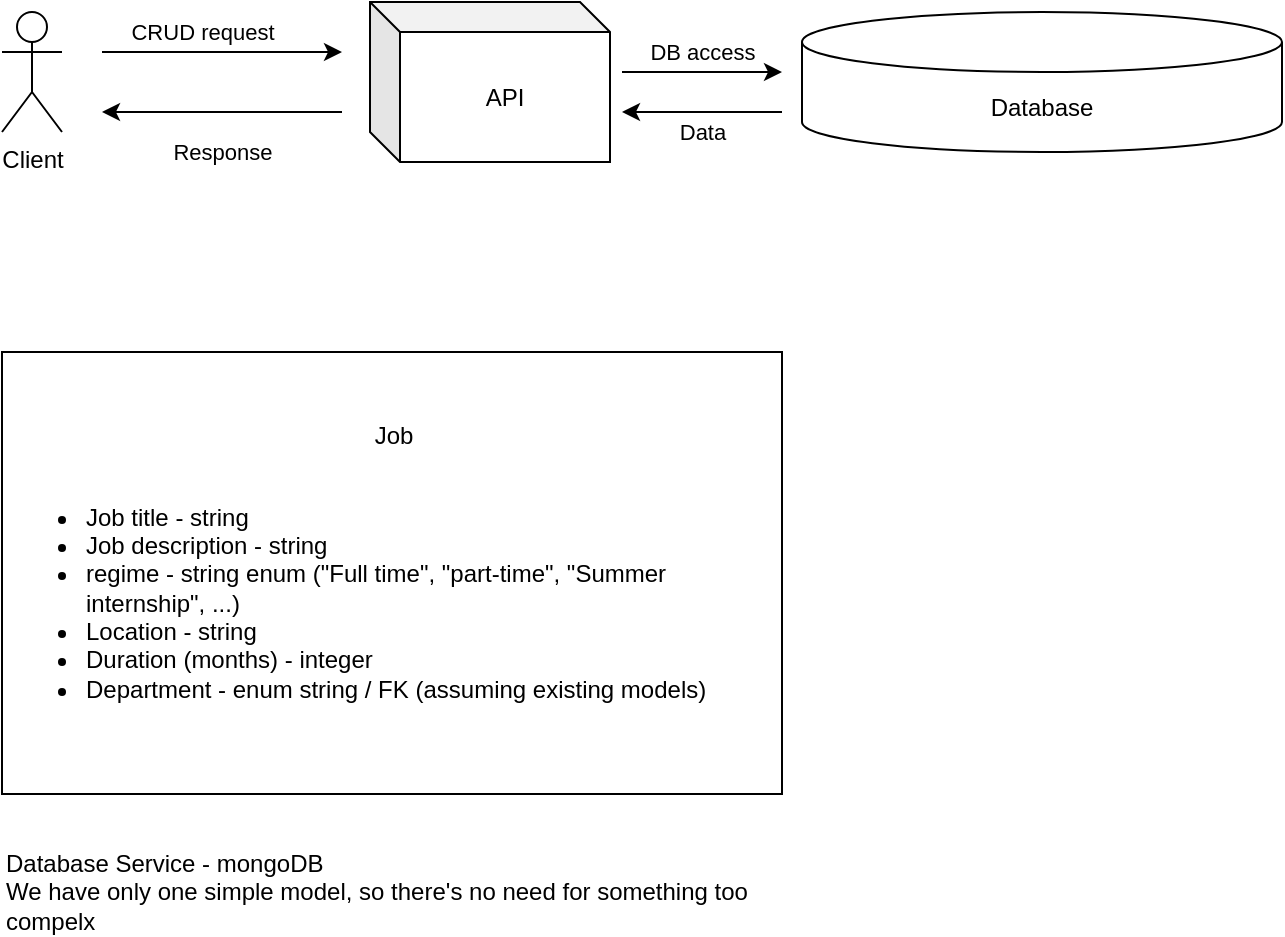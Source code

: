 <mxfile version="13.9.2" type="device"><diagram id="q6umVFENACCqkygST78F" name="Page-1"><mxGraphModel dx="868" dy="450" grid="1" gridSize="10" guides="1" tooltips="1" connect="1" arrows="1" fold="1" page="1" pageScale="1" pageWidth="827" pageHeight="1169" math="0" shadow="0"><root><mxCell id="0"/><mxCell id="1" parent="0"/><mxCell id="RSmbU8dXdG4MmS2xoTUp-1" value="Database" style="shape=cylinder3;whiteSpace=wrap;html=1;boundedLbl=1;backgroundOutline=1;size=15;" vertex="1" parent="1"><mxGeometry x="510" y="210" width="240" height="70" as="geometry"/></mxCell><mxCell id="RSmbU8dXdG4MmS2xoTUp-2" value="Client" style="shape=umlActor;verticalLabelPosition=bottom;verticalAlign=top;html=1;outlineConnect=0;" vertex="1" parent="1"><mxGeometry x="110" y="210" width="30" height="60" as="geometry"/></mxCell><mxCell id="RSmbU8dXdG4MmS2xoTUp-6" value="API" style="shape=cube;whiteSpace=wrap;html=1;boundedLbl=1;backgroundOutline=1;darkOpacity=0.05;darkOpacity2=0.1;size=15;" vertex="1" parent="1"><mxGeometry x="294" y="205" width="120" height="80" as="geometry"/></mxCell><mxCell id="RSmbU8dXdG4MmS2xoTUp-8" value="" style="endArrow=classic;html=1;" edge="1" parent="1"><mxGeometry width="50" height="50" relative="1" as="geometry"><mxPoint x="160" y="230" as="sourcePoint"/><mxPoint x="280" y="230" as="targetPoint"/></mxGeometry></mxCell><mxCell id="RSmbU8dXdG4MmS2xoTUp-9" value="CRUD request" style="edgeLabel;html=1;align=center;verticalAlign=middle;resizable=0;points=[];" vertex="1" connectable="0" parent="RSmbU8dXdG4MmS2xoTUp-8"><mxGeometry x="-0.317" y="-4" relative="1" as="geometry"><mxPoint x="9" y="-14" as="offset"/></mxGeometry></mxCell><mxCell id="RSmbU8dXdG4MmS2xoTUp-10" value="" style="endArrow=classic;html=1;" edge="1" parent="1"><mxGeometry width="50" height="50" relative="1" as="geometry"><mxPoint x="420" y="240" as="sourcePoint"/><mxPoint x="500" y="240" as="targetPoint"/></mxGeometry></mxCell><mxCell id="RSmbU8dXdG4MmS2xoTUp-11" value="DB access" style="edgeLabel;html=1;align=center;verticalAlign=middle;resizable=0;points=[];" vertex="1" connectable="0" parent="RSmbU8dXdG4MmS2xoTUp-10"><mxGeometry x="0.4" y="-1" relative="1" as="geometry"><mxPoint x="-16" y="-11" as="offset"/></mxGeometry></mxCell><mxCell id="RSmbU8dXdG4MmS2xoTUp-12" value="" style="endArrow=classic;html=1;" edge="1" parent="1"><mxGeometry width="50" height="50" relative="1" as="geometry"><mxPoint x="500" y="260" as="sourcePoint"/><mxPoint x="420" y="260" as="targetPoint"/></mxGeometry></mxCell><mxCell id="RSmbU8dXdG4MmS2xoTUp-13" value="Data" style="edgeLabel;html=1;align=center;verticalAlign=middle;resizable=0;points=[];" vertex="1" connectable="0" parent="RSmbU8dXdG4MmS2xoTUp-12"><mxGeometry x="-0.475" y="3" relative="1" as="geometry"><mxPoint x="-19" y="7" as="offset"/></mxGeometry></mxCell><mxCell id="RSmbU8dXdG4MmS2xoTUp-14" value="" style="endArrow=classic;html=1;" edge="1" parent="1"><mxGeometry width="50" height="50" relative="1" as="geometry"><mxPoint x="280" y="260" as="sourcePoint"/><mxPoint x="160" y="260" as="targetPoint"/></mxGeometry></mxCell><mxCell id="RSmbU8dXdG4MmS2xoTUp-15" value="Response" style="edgeLabel;html=1;align=center;verticalAlign=middle;resizable=0;points=[];" vertex="1" connectable="0" parent="RSmbU8dXdG4MmS2xoTUp-14"><mxGeometry x="-0.617" y="5" relative="1" as="geometry"><mxPoint x="-37" y="15" as="offset"/></mxGeometry></mxCell><mxCell id="RSmbU8dXdG4MmS2xoTUp-17" value="&lt;div style=&quot;text-align: center&quot;&gt;&lt;span&gt;Job&lt;/span&gt;&lt;/div&gt;&lt;br&gt;&lt;ul&gt;&lt;li&gt;Job title - string&lt;/li&gt;&lt;li&gt;Job description - string&lt;/li&gt;&lt;li&gt;regime - string enum (&quot;Full time&quot;, &quot;part-time&quot;, &quot;Summer internship&quot;, ...)&lt;/li&gt;&lt;li&gt;Location - string&lt;/li&gt;&lt;li&gt;Duration (months) - integer&lt;/li&gt;&lt;li&gt;Department - enum string / FK (assuming existing models)&lt;/li&gt;&lt;/ul&gt;" style="rounded=0;whiteSpace=wrap;html=1;align=left;" vertex="1" parent="1"><mxGeometry x="110" y="380" width="390" height="221" as="geometry"/></mxCell><mxCell id="RSmbU8dXdG4MmS2xoTUp-18" value="Database Service - mongoDB&lt;br&gt;We have only one simple model, so there's no need for something too compelx" style="text;html=1;strokeColor=none;fillColor=none;align=left;verticalAlign=middle;whiteSpace=wrap;rounded=0;" vertex="1" parent="1"><mxGeometry x="110" y="630" width="390" height="40" as="geometry"/></mxCell></root></mxGraphModel></diagram></mxfile>